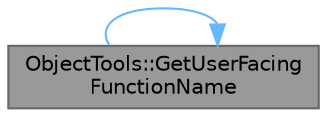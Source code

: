 digraph "ObjectTools::GetUserFacingFunctionName"
{
 // INTERACTIVE_SVG=YES
 // LATEX_PDF_SIZE
  bgcolor="transparent";
  edge [fontname=Helvetica,fontsize=10,labelfontname=Helvetica,labelfontsize=10];
  node [fontname=Helvetica,fontsize=10,shape=box,height=0.2,width=0.4];
  rankdir="LR";
  Node1 [id="Node000001",label="ObjectTools::GetUserFacing\lFunctionName",height=0.2,width=0.4,color="gray40", fillcolor="grey60", style="filled", fontcolor="black",tooltip="Gets the user-facing name for the given UFunction."];
  Node1 -> Node1 [id="edge1_Node000001_Node000001",color="steelblue1",style="solid",tooltip=" "];
}
